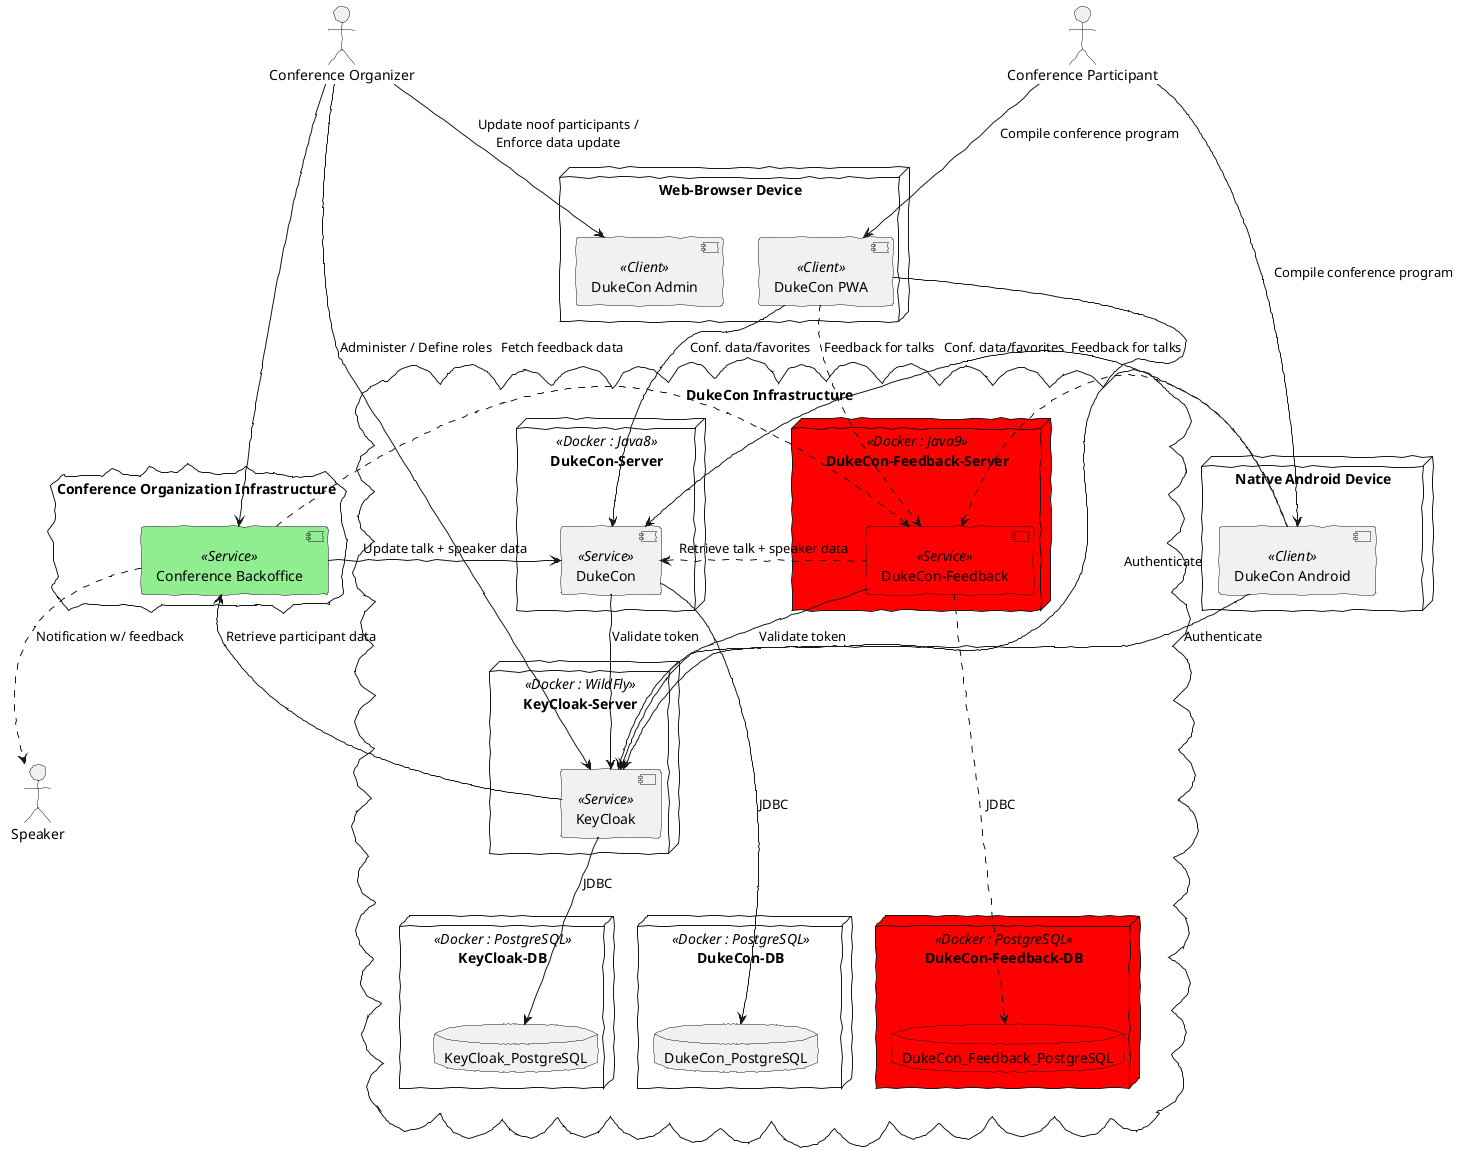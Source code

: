 @startuml
skinparam handwritten true

actor :Conference Organizer:
actor :Conference Participant:
actor :Speaker:

node "Web-Browser Device" {
    [DukeCon Admin] <<Client>>
    [DukeCon PWA] <<Client>> as DukeConPwa
}

node "Native Android Device" {
    [DukeCon Android] <<Client>> as DukeConAndroid
}

cloud "Conference Organization Infrastructure" {
    [Conference Backoffice] <<Service>> as ConferenceBackoffice #lightgreen
'    [SMTP Server] <<Postfix>> as ConferenceMailer #red
}

cloud "DukeCon Infrastructure" {
    node DukeCon-Server <<Docker : Java8>> {
        [DukeCon] <<Service>> as DukeconService
    }

    node DukeCon-Feedback-Server <<Docker : Java9>> #red {
        [DukeCon-Feedback] <<Service>> as DukeconFeedbackService #red
    }

    node KeyCloak-Server <<Docker : WildFly>> {
        [KeyCloak] <<Service>>
    }
    DukeconService -down-> KeyCloak : Validate token
    DukeconFeedbackService -down-> KeyCloak : Validate token

    together {
        node DukeCon-DB <<Docker : PostgreSQL>> {
            database DukeCon_PostgreSQL
        }
        [DukeconService] --> [DukeCon_PostgreSQL] : JDBC

        node DukeCon-Feedback-DB <<Docker : PostgreSQL>> #red {
            database DukeCon_Feedback_PostgreSQL as DukeconFeedbackDB #red
        }
        [DukeconFeedbackService] ..> DukeconFeedbackDB : JDBC
        DukeconService <.right. DukeconFeedbackService : Retrieve talk + speaker data

        node KeyCloak-DB <<Docker : PostgreSQL>> {
            database KeyCloak_PostgreSQL
        }
        [KeyCloak] --> [KeyCloak_PostgreSQL] : JDBC
    }
}

ConferenceBackoffice -right-> DukeconService : Update talk + speaker data
ConferenceBackoffice <-left- KeyCloak : Retrieve participant data
'[DukeconFeedbackService] ..> ConferenceMailer : SMTP
ConferenceBackoffice .down.> DukeconFeedbackService : Fetch feedback data

:Conference Organizer: -down-> (DukeCon Admin) : "Update noof participants /\nEnforce data update"
:Conference Organizer: -down-> ConferenceBackoffice
:Conference Organizer: -down-> KeyCloak : Administer / Define roles

:Conference Participant: -down-> DukeConAndroid : Compile conference program
:Conference Participant: -down-> DukeConPwa : Compile conference program

(DukeConPwa) -down-> (DukeconService) : Conf. data/favorites
(DukeConPwa) .down-> (DukeconFeedbackService) : Feedback for talks
(DukeConPwa) -down-> (KeyCloak) : Authenticate

(DukeConAndroid) --> (DukeconService) : Conf. data/favorites
(DukeconFeedbackService) <.. (DukeConAndroid) : Feedback for talks
(DukeConAndroid) --> (KeyCloak) : Authenticate

'ConferenceMailer --> :Speaker: : Mail
ConferenceBackoffice .down.> :Speaker: : Notification w/ feedback

@enduml